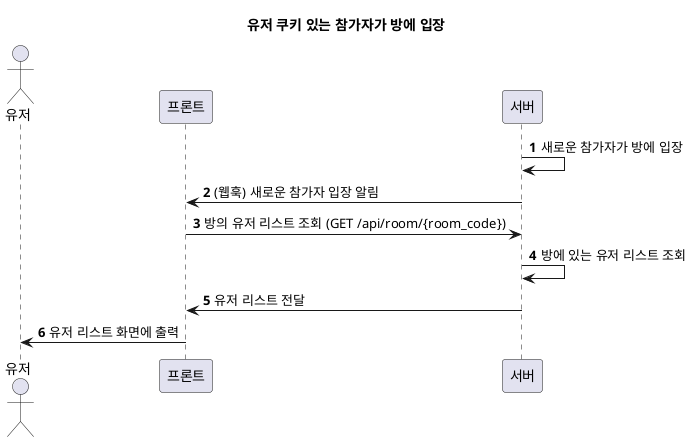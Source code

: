 @startuml
!pragma layout smetana

actor 유저 as user
participant 프론트 as fe
participant 서버 as server

title 유저 쿠키 있는 참가자가 방에 입장

autonumber
server -> server: 새로운 참가자가 방에 입장
server -> fe: (웹훅) 새로운 참가자 입장 알림
fe -> server: 방의 유저 리스트 조회 (GET /api/room/{room_code})
server -> server: 방에 있는 유저 리스트 조회
server -> fe: 유저 리스트 전달
fe -> user: 유저 리스트 화면에 출력

@enduml
